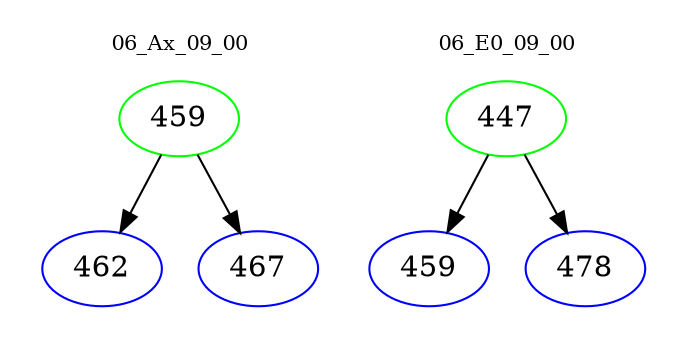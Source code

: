digraph{
subgraph cluster_0 {
color = white
label = "06_Ax_09_00";
fontsize=10;
T0_459 [label="459", color="green"]
T0_459 -> T0_462 [color="black"]
T0_462 [label="462", color="blue"]
T0_459 -> T0_467 [color="black"]
T0_467 [label="467", color="blue"]
}
subgraph cluster_1 {
color = white
label = "06_E0_09_00";
fontsize=10;
T1_447 [label="447", color="green"]
T1_447 -> T1_459 [color="black"]
T1_459 [label="459", color="blue"]
T1_447 -> T1_478 [color="black"]
T1_478 [label="478", color="blue"]
}
}

